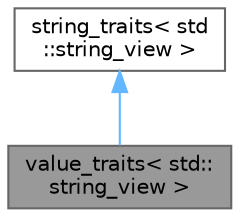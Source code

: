 digraph "value_traits&lt; std::string_view &gt;"
{
 // LATEX_PDF_SIZE
  bgcolor="transparent";
  edge [fontname=Helvetica,fontsize=10,labelfontname=Helvetica,labelfontsize=10];
  node [fontname=Helvetica,fontsize=10,shape=box,height=0.2,width=0.4];
  Node1 [id="Node000001",label="value_traits\< std::\lstring_view \>",height=0.2,width=0.4,color="gray40", fillcolor="grey60", style="filled", fontcolor="black",tooltip=" "];
  Node2 -> Node1 [id="edge3_Node000001_Node000002",dir="back",color="steelblue1",style="solid",tooltip=" "];
  Node2 [id="Node000002",label="string_traits\< std\l::string_view \>",height=0.2,width=0.4,color="gray40", fillcolor="white", style="filled",URL="$structstring__traits.html",tooltip=" "];
}
